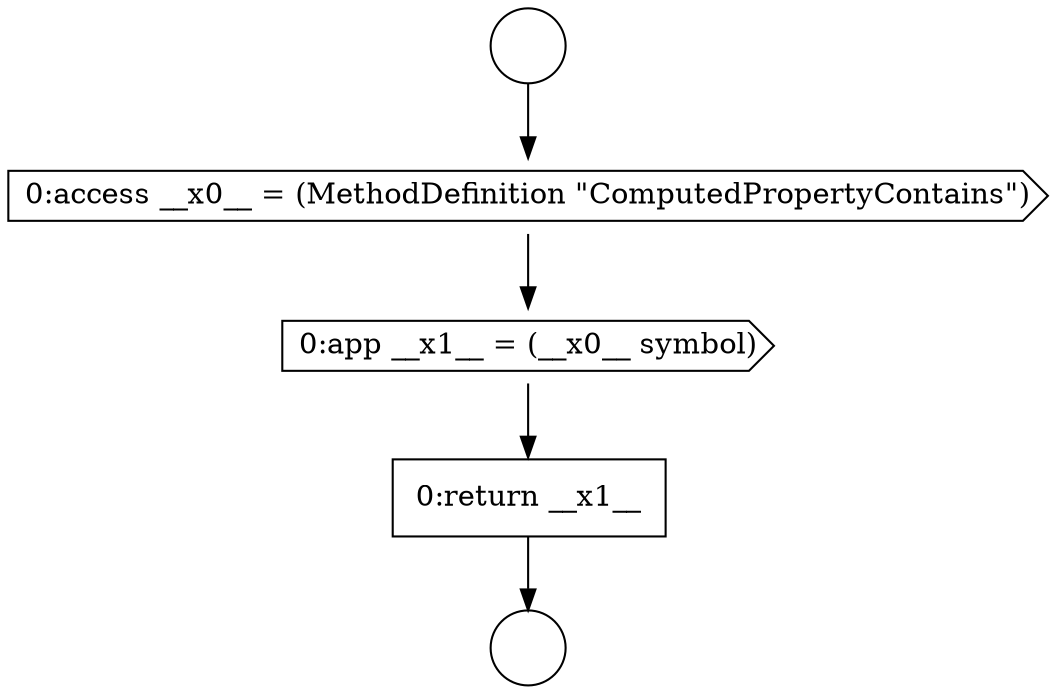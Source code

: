 digraph {
  node8590 [shape=cds, label=<<font color="black">0:app __x1__ = (__x0__ symbol)</font>> color="black" fillcolor="white" style=filled]
  node8587 [shape=circle label=" " color="black" fillcolor="white" style=filled]
  node8591 [shape=none, margin=0, label=<<font color="black">
    <table border="0" cellborder="1" cellspacing="0" cellpadding="10">
      <tr><td align="left">0:return __x1__</td></tr>
    </table>
  </font>> color="black" fillcolor="white" style=filled]
  node8588 [shape=circle label=" " color="black" fillcolor="white" style=filled]
  node8589 [shape=cds, label=<<font color="black">0:access __x0__ = (MethodDefinition &quot;ComputedPropertyContains&quot;)</font>> color="black" fillcolor="white" style=filled]
  node8587 -> node8589 [ color="black"]
  node8589 -> node8590 [ color="black"]
  node8590 -> node8591 [ color="black"]
  node8591 -> node8588 [ color="black"]
}
